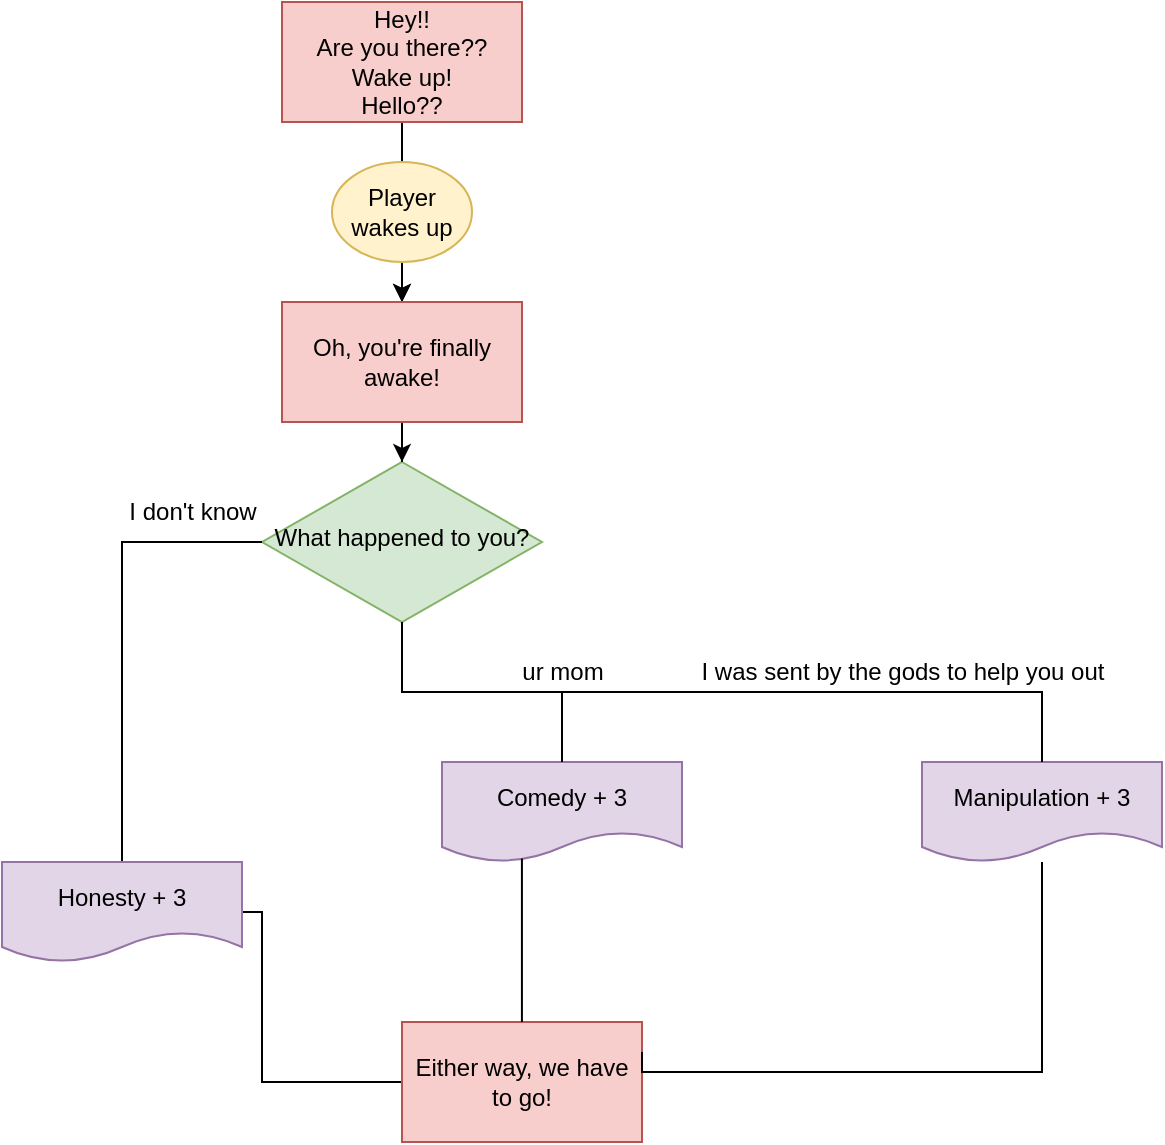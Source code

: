 <mxfile version="20.4.1" type="device"><diagram id="C5RBs43oDa-KdzZeNtuy" name="Page-1"><mxGraphModel dx="798" dy="421" grid="1" gridSize="10" guides="1" tooltips="1" connect="1" arrows="1" fold="1" page="1" pageScale="1" pageWidth="827" pageHeight="1169" math="0" shadow="0"><root><mxCell id="WIyWlLk6GJQsqaUBKTNV-0"/><mxCell id="WIyWlLk6GJQsqaUBKTNV-1" parent="WIyWlLk6GJQsqaUBKTNV-0"/><mxCell id="WIyWlLk6GJQsqaUBKTNV-6" value="&lt;font style=&quot;font-size: 12px;&quot;&gt;What happened to you?&lt;/font&gt;" style="rhombus;whiteSpace=wrap;html=1;shadow=0;fontFamily=Helvetica;fontSize=12;align=center;strokeWidth=1;spacing=6;spacingTop=-4;fillColor=#d5e8d4;strokeColor=#82b366;" parent="WIyWlLk6GJQsqaUBKTNV-1" vertex="1"><mxGeometry x="160" y="250" width="140" height="80" as="geometry"/></mxCell><mxCell id="lb8dZdfFX2Q_WFgvbT1i-1" value="I don't know" style="text;html=1;align=center;verticalAlign=middle;resizable=0;points=[];autosize=1;strokeColor=none;fillColor=none;fontSize=12;" vertex="1" parent="WIyWlLk6GJQsqaUBKTNV-1"><mxGeometry x="80" y="260" width="90" height="30" as="geometry"/></mxCell><mxCell id="lb8dZdfFX2Q_WFgvbT1i-3" value="" style="rounded=0;html=1;jettySize=auto;orthogonalLoop=1;fontSize=11;endArrow=none;endFill=0;endSize=8;strokeWidth=1;shadow=0;labelBackgroundColor=none;edgeStyle=orthogonalEdgeStyle;" edge="1" parent="WIyWlLk6GJQsqaUBKTNV-1" source="WIyWlLk6GJQsqaUBKTNV-6" target="lb8dZdfFX2Q_WFgvbT1i-10"><mxGeometry y="20" relative="1" as="geometry"><mxPoint as="offset"/><mxPoint x="160.06" y="290.034" as="sourcePoint"/><mxPoint x="110" y="410.0" as="targetPoint"/><Array as="points"/></mxGeometry></mxCell><mxCell id="lb8dZdfFX2Q_WFgvbT1i-9" value="" style="edgeStyle=orthogonalEdgeStyle;rounded=0;orthogonalLoop=1;jettySize=auto;html=1;fontSize=12;" edge="1" parent="WIyWlLk6GJQsqaUBKTNV-1" source="lb8dZdfFX2Q_WFgvbT1i-4" target="lb8dZdfFX2Q_WFgvbT1i-6"><mxGeometry relative="1" as="geometry"/></mxCell><mxCell id="lb8dZdfFX2Q_WFgvbT1i-4" value="Hey!!&lt;br&gt;Are you there??&lt;br&gt;Wake up!&lt;br&gt;Hello??" style="rounded=0;whiteSpace=wrap;html=1;fontSize=12;fillColor=#f8cecc;strokeColor=#b85450;" vertex="1" parent="WIyWlLk6GJQsqaUBKTNV-1"><mxGeometry x="170" y="20" width="120" height="60" as="geometry"/></mxCell><mxCell id="lb8dZdfFX2Q_WFgvbT1i-8" value="" style="edgeStyle=orthogonalEdgeStyle;rounded=0;orthogonalLoop=1;jettySize=auto;html=1;fontSize=12;" edge="1" parent="WIyWlLk6GJQsqaUBKTNV-1" source="lb8dZdfFX2Q_WFgvbT1i-5" target="lb8dZdfFX2Q_WFgvbT1i-6"><mxGeometry relative="1" as="geometry"/></mxCell><mxCell id="lb8dZdfFX2Q_WFgvbT1i-5" value="Player wakes up" style="ellipse;whiteSpace=wrap;html=1;fontSize=12;fillColor=#fff2cc;strokeColor=#d6b656;" vertex="1" parent="WIyWlLk6GJQsqaUBKTNV-1"><mxGeometry x="195" y="100" width="70" height="50" as="geometry"/></mxCell><mxCell id="lb8dZdfFX2Q_WFgvbT1i-7" value="" style="edgeStyle=orthogonalEdgeStyle;rounded=0;orthogonalLoop=1;jettySize=auto;html=1;fontSize=12;" edge="1" parent="WIyWlLk6GJQsqaUBKTNV-1" source="lb8dZdfFX2Q_WFgvbT1i-6" target="WIyWlLk6GJQsqaUBKTNV-6"><mxGeometry relative="1" as="geometry"/></mxCell><mxCell id="lb8dZdfFX2Q_WFgvbT1i-6" value="Oh, you're finally awake!" style="rounded=0;whiteSpace=wrap;html=1;fontSize=12;fillColor=#f8cecc;strokeColor=#b85450;" vertex="1" parent="WIyWlLk6GJQsqaUBKTNV-1"><mxGeometry x="170" y="170" width="120" height="60" as="geometry"/></mxCell><mxCell id="lb8dZdfFX2Q_WFgvbT1i-11" value="" style="edgeStyle=orthogonalEdgeStyle;rounded=0;orthogonalLoop=1;jettySize=auto;html=1;fontSize=12;entryX=0.5;entryY=0;entryDx=0;entryDy=0;" edge="1" parent="WIyWlLk6GJQsqaUBKTNV-1" source="lb8dZdfFX2Q_WFgvbT1i-10" target="lb8dZdfFX2Q_WFgvbT1i-2"><mxGeometry relative="1" as="geometry"><Array as="points"><mxPoint x="160" y="475"/><mxPoint x="160" y="560"/><mxPoint x="280" y="560"/><mxPoint x="280" y="540"/><mxPoint x="290" y="540"/></Array></mxGeometry></mxCell><mxCell id="lb8dZdfFX2Q_WFgvbT1i-10" value="Honesty + 3" style="shape=document;whiteSpace=wrap;html=1;boundedLbl=1;fontSize=12;labelBackgroundColor=none;fillColor=#e1d5e7;strokeColor=#9673a6;" vertex="1" parent="WIyWlLk6GJQsqaUBKTNV-1"><mxGeometry x="30" y="450" width="120" height="50" as="geometry"/></mxCell><mxCell id="lb8dZdfFX2Q_WFgvbT1i-12" value="Comedy + 3" style="shape=document;whiteSpace=wrap;html=1;boundedLbl=1;fontSize=12;labelBackgroundColor=none;fillColor=#e1d5e7;strokeColor=#9673a6;" vertex="1" parent="WIyWlLk6GJQsqaUBKTNV-1"><mxGeometry x="250" y="400" width="120" height="50" as="geometry"/></mxCell><mxCell id="lb8dZdfFX2Q_WFgvbT1i-13" value="Manipulation + 3" style="shape=document;whiteSpace=wrap;html=1;boundedLbl=1;fontSize=12;labelBackgroundColor=none;fillColor=#e1d5e7;strokeColor=#9673a6;" vertex="1" parent="WIyWlLk6GJQsqaUBKTNV-1"><mxGeometry x="490" y="400" width="120" height="50" as="geometry"/></mxCell><mxCell id="lb8dZdfFX2Q_WFgvbT1i-15" value="" style="rounded=0;html=1;jettySize=auto;orthogonalLoop=1;fontSize=11;endArrow=none;endFill=0;endSize=8;strokeWidth=1;shadow=0;labelBackgroundColor=none;edgeStyle=orthogonalEdgeStyle;" edge="1" parent="WIyWlLk6GJQsqaUBKTNV-1" source="WIyWlLk6GJQsqaUBKTNV-6" target="lb8dZdfFX2Q_WFgvbT1i-12"><mxGeometry y="20" relative="1" as="geometry"><mxPoint as="offset"/><mxPoint x="385.0" y="340.003" as="sourcePoint"/><mxPoint x="270" y="420" as="targetPoint"/><Array as="points"/></mxGeometry></mxCell><mxCell id="lb8dZdfFX2Q_WFgvbT1i-16" value="" style="rounded=0;html=1;jettySize=auto;orthogonalLoop=1;fontSize=11;endArrow=none;endFill=0;endSize=8;strokeWidth=1;shadow=0;labelBackgroundColor=none;edgeStyle=orthogonalEdgeStyle;exitX=0.5;exitY=1;exitDx=0;exitDy=0;" edge="1" parent="WIyWlLk6GJQsqaUBKTNV-1" source="WIyWlLk6GJQsqaUBKTNV-6" target="lb8dZdfFX2Q_WFgvbT1i-13"><mxGeometry y="20" relative="1" as="geometry"><mxPoint as="offset"/><mxPoint x="240.03" y="339.983" as="sourcePoint"/><mxPoint x="330.03" y="410" as="targetPoint"/><Array as="points"/></mxGeometry></mxCell><mxCell id="lb8dZdfFX2Q_WFgvbT1i-17" value="ur mom&lt;span style=&quot;color: rgba(0, 0, 0, 0); font-family: monospace; font-size: 0px; text-align: start;&quot;&gt;%3CmxGraphModel%3E%3Croot%3E%3CmxCell%20id%3D%220%22%2F%3E%3CmxCell%20id%3D%221%22%20parent%3D%220%22%2F%3E%3CmxCell%20id%3D%222%22%20value%3D%22I%20don't%20know%22%20style%3D%22text%3Bhtml%3D1%3Balign%3Dcenter%3BverticalAlign%3Dmiddle%3Bresizable%3D0%3Bpoints%3D%5B%5D%3Bautosize%3D1%3BstrokeColor%3Dnone%3BfillColor%3Dnone%3BfontSize%3D12%3B%22%20vertex%3D%221%22%20parent%3D%221%22%3E%3CmxGeometry%20x%3D%22105%22%20y%3D%22340%22%20width%3D%2290%22%20height%3D%2230%22%20as%3D%22geometry%22%2F%3E%3C%2FmxCell%3E%3C%2Froot%3E%3C%2FmxGraphModel%3E&lt;/span&gt;" style="text;html=1;align=center;verticalAlign=middle;resizable=0;points=[];autosize=1;strokeColor=none;fillColor=none;fontSize=12;" vertex="1" parent="WIyWlLk6GJQsqaUBKTNV-1"><mxGeometry x="280" y="340" width="60" height="30" as="geometry"/></mxCell><mxCell id="lb8dZdfFX2Q_WFgvbT1i-18" value="I was sent by the gods to help you out" style="text;html=1;align=center;verticalAlign=middle;resizable=0;points=[];autosize=1;strokeColor=none;fillColor=none;fontSize=12;" vertex="1" parent="WIyWlLk6GJQsqaUBKTNV-1"><mxGeometry x="370" y="340" width="220" height="30" as="geometry"/></mxCell><mxCell id="lb8dZdfFX2Q_WFgvbT1i-2" value="Either way, we have to go!" style="rounded=0;whiteSpace=wrap;html=1;fontSize=12;fillColor=#f8cecc;strokeColor=#b85450;" vertex="1" parent="WIyWlLk6GJQsqaUBKTNV-1"><mxGeometry x="230" y="530" width="120" height="60" as="geometry"/></mxCell><mxCell id="lb8dZdfFX2Q_WFgvbT1i-21" value="" style="edgeStyle=orthogonalEdgeStyle;rounded=0;orthogonalLoop=1;jettySize=auto;html=1;fontSize=12;endArrow=none;exitX=0.333;exitY=0.965;exitDx=0;exitDy=0;exitPerimeter=0;" edge="1" parent="WIyWlLk6GJQsqaUBKTNV-1" source="lb8dZdfFX2Q_WFgvbT1i-12" target="lb8dZdfFX2Q_WFgvbT1i-2"><mxGeometry relative="1" as="geometry"><mxPoint x="120" y="460.0" as="sourcePoint"/><mxPoint x="280" y="560" as="targetPoint"/><Array as="points"/></mxGeometry></mxCell><mxCell id="lb8dZdfFX2Q_WFgvbT1i-24" value="" style="edgeStyle=orthogonalEdgeStyle;rounded=0;orthogonalLoop=1;jettySize=auto;html=1;fontSize=12;endArrow=none;entryX=1;entryY=0.25;entryDx=0;entryDy=0;" edge="1" parent="WIyWlLk6GJQsqaUBKTNV-1" source="lb8dZdfFX2Q_WFgvbT1i-13" target="lb8dZdfFX2Q_WFgvbT1i-2"><mxGeometry relative="1" as="geometry"><mxPoint x="288.32" y="461.3" as="sourcePoint"/><mxPoint x="290" y="580" as="targetPoint"/><Array as="points"><mxPoint x="550" y="555"/></Array></mxGeometry></mxCell></root></mxGraphModel></diagram></mxfile>